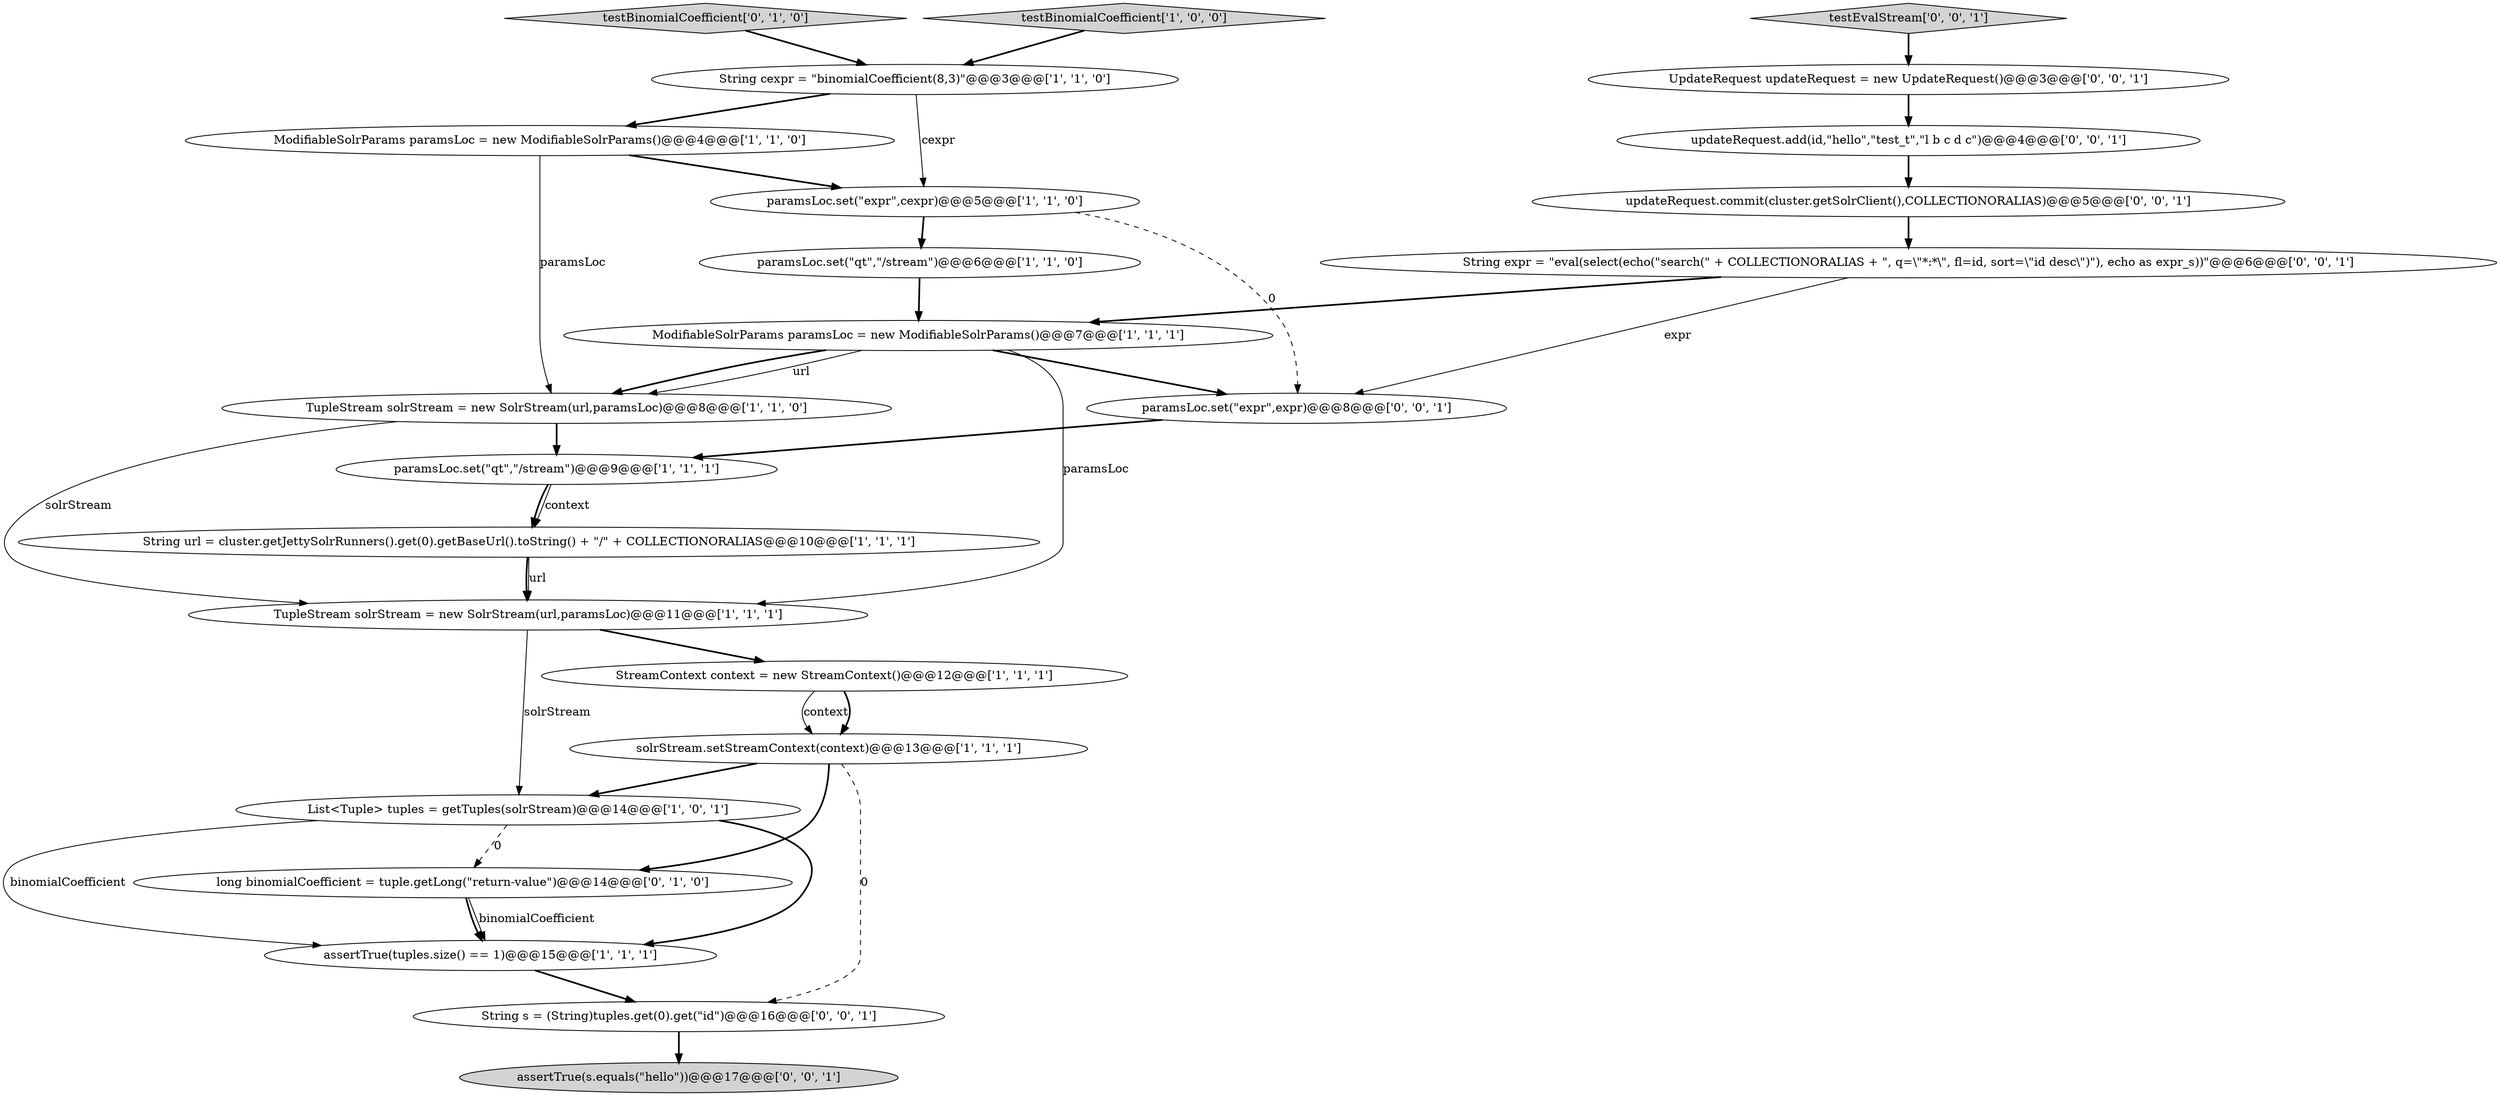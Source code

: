 digraph {
3 [style = filled, label = "assertTrue(tuples.size() == 1)@@@15@@@['1', '1', '1']", fillcolor = white, shape = ellipse image = "AAA0AAABBB1BBB"];
7 [style = filled, label = "paramsLoc.set(\"qt\",\"/stream\")@@@6@@@['1', '1', '0']", fillcolor = white, shape = ellipse image = "AAA0AAABBB1BBB"];
4 [style = filled, label = "testBinomialCoefficient['1', '0', '0']", fillcolor = lightgray, shape = diamond image = "AAA0AAABBB1BBB"];
9 [style = filled, label = "TupleStream solrStream = new SolrStream(url,paramsLoc)@@@11@@@['1', '1', '1']", fillcolor = white, shape = ellipse image = "AAA0AAABBB1BBB"];
21 [style = filled, label = "testEvalStream['0', '0', '1']", fillcolor = lightgray, shape = diamond image = "AAA0AAABBB3BBB"];
19 [style = filled, label = "String s = (String)tuples.get(0).get(\"id\")@@@16@@@['0', '0', '1']", fillcolor = white, shape = ellipse image = "AAA0AAABBB3BBB"];
10 [style = filled, label = "ModifiableSolrParams paramsLoc = new ModifiableSolrParams()@@@4@@@['1', '1', '0']", fillcolor = white, shape = ellipse image = "AAA0AAABBB1BBB"];
13 [style = filled, label = "List<Tuple> tuples = getTuples(solrStream)@@@14@@@['1', '0', '1']", fillcolor = white, shape = ellipse image = "AAA0AAABBB1BBB"];
0 [style = filled, label = "solrStream.setStreamContext(context)@@@13@@@['1', '1', '1']", fillcolor = white, shape = ellipse image = "AAA0AAABBB1BBB"];
14 [style = filled, label = "long binomialCoefficient = tuple.getLong(\"return-value\")@@@14@@@['0', '1', '0']", fillcolor = white, shape = ellipse image = "AAA1AAABBB2BBB"];
16 [style = filled, label = "UpdateRequest updateRequest = new UpdateRequest()@@@3@@@['0', '0', '1']", fillcolor = white, shape = ellipse image = "AAA0AAABBB3BBB"];
8 [style = filled, label = "String url = cluster.getJettySolrRunners().get(0).getBaseUrl().toString() + \"/\" + COLLECTIONORALIAS@@@10@@@['1', '1', '1']", fillcolor = white, shape = ellipse image = "AAA0AAABBB1BBB"];
20 [style = filled, label = "updateRequest.commit(cluster.getSolrClient(),COLLECTIONORALIAS)@@@5@@@['0', '0', '1']", fillcolor = white, shape = ellipse image = "AAA0AAABBB3BBB"];
22 [style = filled, label = "paramsLoc.set(\"expr\",expr)@@@8@@@['0', '0', '1']", fillcolor = white, shape = ellipse image = "AAA0AAABBB3BBB"];
15 [style = filled, label = "testBinomialCoefficient['0', '1', '0']", fillcolor = lightgray, shape = diamond image = "AAA0AAABBB2BBB"];
1 [style = filled, label = "ModifiableSolrParams paramsLoc = new ModifiableSolrParams()@@@7@@@['1', '1', '1']", fillcolor = white, shape = ellipse image = "AAA0AAABBB1BBB"];
5 [style = filled, label = "TupleStream solrStream = new SolrStream(url,paramsLoc)@@@8@@@['1', '1', '0']", fillcolor = white, shape = ellipse image = "AAA0AAABBB1BBB"];
18 [style = filled, label = "String expr = \"eval(select(echo(\"search(\" + COLLECTIONORALIAS + \", q=\\\"*:*\\\", fl=id, sort=\\\"id desc\\\")\"), echo as expr_s))\"@@@6@@@['0', '0', '1']", fillcolor = white, shape = ellipse image = "AAA0AAABBB3BBB"];
2 [style = filled, label = "StreamContext context = new StreamContext()@@@12@@@['1', '1', '1']", fillcolor = white, shape = ellipse image = "AAA0AAABBB1BBB"];
12 [style = filled, label = "String cexpr = \"binomialCoefficient(8,3)\"@@@3@@@['1', '1', '0']", fillcolor = white, shape = ellipse image = "AAA0AAABBB1BBB"];
6 [style = filled, label = "paramsLoc.set(\"qt\",\"/stream\")@@@9@@@['1', '1', '1']", fillcolor = white, shape = ellipse image = "AAA0AAABBB1BBB"];
17 [style = filled, label = "updateRequest.add(id,\"hello\",\"test_t\",\"l b c d c\")@@@4@@@['0', '0', '1']", fillcolor = white, shape = ellipse image = "AAA0AAABBB3BBB"];
23 [style = filled, label = "assertTrue(s.equals(\"hello\"))@@@17@@@['0', '0', '1']", fillcolor = lightgray, shape = ellipse image = "AAA0AAABBB3BBB"];
11 [style = filled, label = "paramsLoc.set(\"expr\",cexpr)@@@5@@@['1', '1', '0']", fillcolor = white, shape = ellipse image = "AAA0AAABBB1BBB"];
0->19 [style = dashed, label="0"];
9->13 [style = solid, label="solrStream"];
8->9 [style = bold, label=""];
14->3 [style = bold, label=""];
12->11 [style = solid, label="cexpr"];
5->9 [style = solid, label="solrStream"];
13->3 [style = solid, label="binomialCoefficient"];
22->6 [style = bold, label=""];
13->14 [style = dashed, label="0"];
15->12 [style = bold, label=""];
14->3 [style = solid, label="binomialCoefficient"];
20->18 [style = bold, label=""];
21->16 [style = bold, label=""];
9->2 [style = bold, label=""];
10->11 [style = bold, label=""];
17->20 [style = bold, label=""];
19->23 [style = bold, label=""];
0->13 [style = bold, label=""];
10->5 [style = solid, label="paramsLoc"];
6->8 [style = bold, label=""];
1->5 [style = solid, label="url"];
11->22 [style = dashed, label="0"];
11->7 [style = bold, label=""];
12->10 [style = bold, label=""];
8->9 [style = solid, label="url"];
2->0 [style = solid, label="context"];
3->19 [style = bold, label=""];
4->12 [style = bold, label=""];
6->8 [style = solid, label="context"];
13->3 [style = bold, label=""];
18->1 [style = bold, label=""];
2->0 [style = bold, label=""];
16->17 [style = bold, label=""];
7->1 [style = bold, label=""];
1->22 [style = bold, label=""];
0->14 [style = bold, label=""];
18->22 [style = solid, label="expr"];
1->9 [style = solid, label="paramsLoc"];
5->6 [style = bold, label=""];
1->5 [style = bold, label=""];
}
